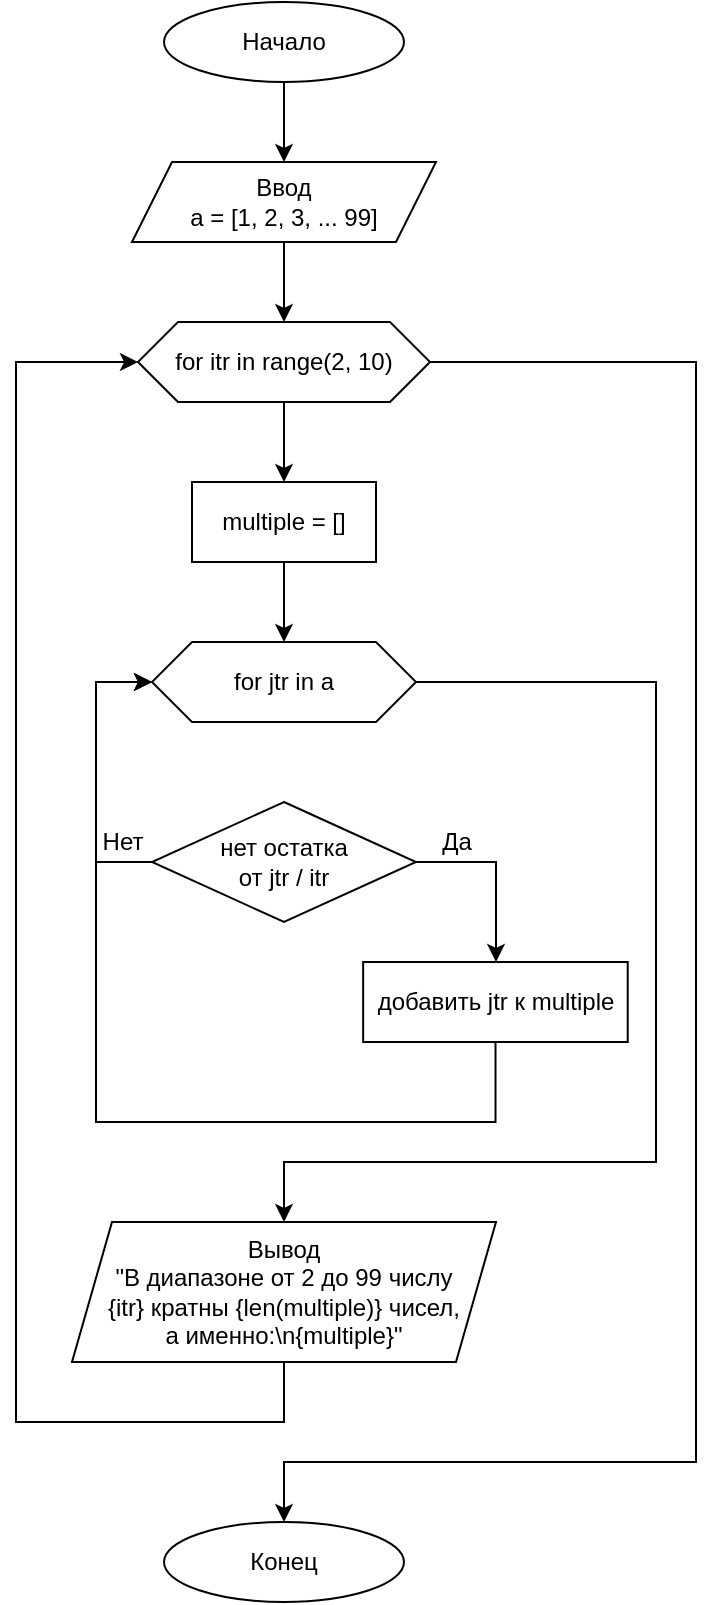 <mxfile version="14.1.3" type="device" pages="5"><diagram id="DB3IcydnX8_gcV_-hSNV" name="task-1"><mxGraphModel dx="1483" dy="701" grid="1" gridSize="10" guides="1" tooltips="1" connect="1" arrows="1" fold="1" page="1" pageScale="1" pageWidth="827" pageHeight="1169" math="0" shadow="0"><root><mxCell id="0"/><mxCell id="1" parent="0"/><mxCell id="Us2NLGrWoGSGucUbHt2E-3" value="" style="edgeStyle=orthogonalEdgeStyle;rounded=0;orthogonalLoop=1;jettySize=auto;html=1;" parent="1" source="Us2NLGrWoGSGucUbHt2E-1" target="Us2NLGrWoGSGucUbHt2E-2" edge="1"><mxGeometry relative="1" as="geometry"/></mxCell><mxCell id="Us2NLGrWoGSGucUbHt2E-1" value="Начало" style="ellipse;whiteSpace=wrap;html=1;" parent="1" vertex="1"><mxGeometry x="354" y="40" width="120" height="40" as="geometry"/></mxCell><mxCell id="Y20PhsPjcpeyEXJlOeka-4" value="" style="edgeStyle=orthogonalEdgeStyle;rounded=0;orthogonalLoop=1;jettySize=auto;html=1;" edge="1" parent="1" source="Us2NLGrWoGSGucUbHt2E-2" target="Y20PhsPjcpeyEXJlOeka-3"><mxGeometry relative="1" as="geometry"/></mxCell><mxCell id="Us2NLGrWoGSGucUbHt2E-2" value="Ввод&lt;br&gt;a = [1, 2, 3, ... 99]" style="shape=parallelogram;perimeter=parallelogramPerimeter;whiteSpace=wrap;html=1;fixedSize=1;" parent="1" vertex="1"><mxGeometry x="338" y="120" width="152" height="40" as="geometry"/></mxCell><mxCell id="Us2NLGrWoGSGucUbHt2E-55" value="Конец" style="ellipse;whiteSpace=wrap;html=1;" parent="1" vertex="1"><mxGeometry x="354.0" y="800" width="120" height="40" as="geometry"/></mxCell><mxCell id="Y20PhsPjcpeyEXJlOeka-6" value="" style="edgeStyle=orthogonalEdgeStyle;rounded=0;orthogonalLoop=1;jettySize=auto;html=1;" edge="1" parent="1" source="Y20PhsPjcpeyEXJlOeka-3" target="Y20PhsPjcpeyEXJlOeka-5"><mxGeometry relative="1" as="geometry"/></mxCell><mxCell id="Y20PhsPjcpeyEXJlOeka-22" style="edgeStyle=orthogonalEdgeStyle;rounded=0;orthogonalLoop=1;jettySize=auto;html=1;" edge="1" parent="1" source="Y20PhsPjcpeyEXJlOeka-3" target="Us2NLGrWoGSGucUbHt2E-55"><mxGeometry relative="1" as="geometry"><Array as="points"><mxPoint x="620" y="220"/><mxPoint x="620" y="770"/><mxPoint x="414" y="770"/></Array></mxGeometry></mxCell><mxCell id="Y20PhsPjcpeyEXJlOeka-3" value="for itr in range(2, 10)" style="shape=hexagon;perimeter=hexagonPerimeter2;whiteSpace=wrap;html=1;fixedSize=1;" vertex="1" parent="1"><mxGeometry x="341" y="200" width="146" height="40" as="geometry"/></mxCell><mxCell id="Y20PhsPjcpeyEXJlOeka-20" value="" style="edgeStyle=orthogonalEdgeStyle;rounded=0;orthogonalLoop=1;jettySize=auto;html=1;" edge="1" parent="1" source="Y20PhsPjcpeyEXJlOeka-5" target="Y20PhsPjcpeyEXJlOeka-7"><mxGeometry relative="1" as="geometry"/></mxCell><mxCell id="Y20PhsPjcpeyEXJlOeka-5" value="multiple = []" style="rounded=0;whiteSpace=wrap;html=1;" vertex="1" parent="1"><mxGeometry x="368" y="280" width="92" height="40" as="geometry"/></mxCell><mxCell id="Y20PhsPjcpeyEXJlOeka-18" style="edgeStyle=orthogonalEdgeStyle;rounded=0;orthogonalLoop=1;jettySize=auto;html=1;" edge="1" parent="1" source="Y20PhsPjcpeyEXJlOeka-7" target="Y20PhsPjcpeyEXJlOeka-17"><mxGeometry relative="1" as="geometry"><Array as="points"><mxPoint x="600" y="380"/><mxPoint x="600" y="620"/><mxPoint x="414" y="620"/></Array></mxGeometry></mxCell><mxCell id="Y20PhsPjcpeyEXJlOeka-7" value="for jtr in a" style="shape=hexagon;perimeter=hexagonPerimeter2;whiteSpace=wrap;html=1;fixedSize=1;" vertex="1" parent="1"><mxGeometry x="348" y="360" width="132" height="40" as="geometry"/></mxCell><mxCell id="Y20PhsPjcpeyEXJlOeka-11" style="edgeStyle=orthogonalEdgeStyle;rounded=0;orthogonalLoop=1;jettySize=auto;html=1;" edge="1" parent="1" source="Y20PhsPjcpeyEXJlOeka-8" target="Y20PhsPjcpeyEXJlOeka-9"><mxGeometry relative="1" as="geometry"><Array as="points"><mxPoint x="520" y="470"/></Array></mxGeometry></mxCell><mxCell id="Y20PhsPjcpeyEXJlOeka-13" style="edgeStyle=orthogonalEdgeStyle;rounded=0;orthogonalLoop=1;jettySize=auto;html=1;" edge="1" parent="1" source="Y20PhsPjcpeyEXJlOeka-8" target="Y20PhsPjcpeyEXJlOeka-7"><mxGeometry relative="1" as="geometry"><Array as="points"><mxPoint x="320" y="470"/><mxPoint x="320" y="380"/></Array></mxGeometry></mxCell><mxCell id="Y20PhsPjcpeyEXJlOeka-8" value="нет остатка &lt;br&gt;от jtr / itr" style="rhombus;whiteSpace=wrap;html=1;" vertex="1" parent="1"><mxGeometry x="348" y="440" width="132" height="60" as="geometry"/></mxCell><mxCell id="Y20PhsPjcpeyEXJlOeka-12" style="edgeStyle=orthogonalEdgeStyle;rounded=0;orthogonalLoop=1;jettySize=auto;html=1;entryX=0;entryY=0.5;entryDx=0;entryDy=0;" edge="1" parent="1" source="Y20PhsPjcpeyEXJlOeka-9" target="Y20PhsPjcpeyEXJlOeka-7"><mxGeometry relative="1" as="geometry"><Array as="points"><mxPoint x="520" y="600"/><mxPoint x="320" y="600"/><mxPoint x="320" y="380"/></Array></mxGeometry></mxCell><mxCell id="Y20PhsPjcpeyEXJlOeka-9" value="добавить jtr к multiple&lt;br&gt;" style="rounded=0;whiteSpace=wrap;html=1;" vertex="1" parent="1"><mxGeometry x="453.58" y="520" width="132.28" height="40" as="geometry"/></mxCell><mxCell id="Y20PhsPjcpeyEXJlOeka-14" value="Да" style="text;html=1;align=center;verticalAlign=middle;resizable=0;points=[];autosize=1;" vertex="1" parent="1"><mxGeometry x="485" y="450" width="30" height="20" as="geometry"/></mxCell><mxCell id="Y20PhsPjcpeyEXJlOeka-15" value="Нет" style="text;html=1;align=center;verticalAlign=middle;resizable=0;points=[];autosize=1;" vertex="1" parent="1"><mxGeometry x="313" y="450" width="40" height="20" as="geometry"/></mxCell><mxCell id="Y20PhsPjcpeyEXJlOeka-21" style="edgeStyle=orthogonalEdgeStyle;rounded=0;orthogonalLoop=1;jettySize=auto;html=1;" edge="1" parent="1" source="Y20PhsPjcpeyEXJlOeka-17" target="Y20PhsPjcpeyEXJlOeka-3"><mxGeometry relative="1" as="geometry"><Array as="points"><mxPoint x="414" y="750"/><mxPoint x="280" y="750"/><mxPoint x="280" y="220"/></Array></mxGeometry></mxCell><mxCell id="Y20PhsPjcpeyEXJlOeka-17" value="Вывод&lt;br&gt;&quot;В диапазоне от 2 до 99 числу &lt;br&gt;{itr} кратны {len(multiple)} чисел, &lt;br&gt;а именно:\n{multiple}&quot;" style="shape=parallelogram;perimeter=parallelogramPerimeter;whiteSpace=wrap;html=1;fixedSize=1;" vertex="1" parent="1"><mxGeometry x="308" y="650" width="212" height="70" as="geometry"/></mxCell></root></mxGraphModel></diagram><diagram id="hDinRj5Wgh10mVZzsK_I" name="task-2"><mxGraphModel dx="1221" dy="578" grid="1" gridSize="10" guides="1" tooltips="1" connect="1" arrows="1" fold="1" page="1" pageScale="1" pageWidth="827" pageHeight="1169" math="0" shadow="0"><root><mxCell id="Ckek4ClXFr1TWodyEkl6-0"/><mxCell id="Ckek4ClXFr1TWodyEkl6-1" parent="Ckek4ClXFr1TWodyEkl6-0"/><mxCell id="2WYxRCbJCAL1UQ80IgQv-22" value="" style="edgeStyle=orthogonalEdgeStyle;rounded=0;orthogonalLoop=1;jettySize=auto;html=1;" edge="1" parent="Ckek4ClXFr1TWodyEkl6-1" source="2WYxRCbJCAL1UQ80IgQv-1" target="2WYxRCbJCAL1UQ80IgQv-21"><mxGeometry relative="1" as="geometry"/></mxCell><mxCell id="2WYxRCbJCAL1UQ80IgQv-1" value="Начало" style="ellipse;whiteSpace=wrap;html=1;" vertex="1" parent="Ckek4ClXFr1TWodyEkl6-1"><mxGeometry x="354" y="40" width="120" height="40" as="geometry"/></mxCell><mxCell id="2WYxRCbJCAL1UQ80IgQv-24" style="edgeStyle=orthogonalEdgeStyle;rounded=0;orthogonalLoop=1;jettySize=auto;html=1;" edge="1" parent="Ckek4ClXFr1TWodyEkl6-1" source="2WYxRCbJCAL1UQ80IgQv-3" target="2WYxRCbJCAL1UQ80IgQv-9"><mxGeometry relative="1" as="geometry"/></mxCell><mxCell id="2WYxRCbJCAL1UQ80IgQv-3" value="Ввод&lt;br&gt;a = массив из 10 &lt;br&gt;случайных значений в&lt;br&gt;диапазоне от 1 до 100" style="shape=parallelogram;perimeter=parallelogramPerimeter;whiteSpace=wrap;html=1;fixedSize=1;" vertex="1" parent="Ckek4ClXFr1TWodyEkl6-1"><mxGeometry x="333" y="200" width="162" height="70" as="geometry"/></mxCell><mxCell id="2WYxRCbJCAL1UQ80IgQv-4" value="Конец" style="ellipse;whiteSpace=wrap;html=1;" vertex="1" parent="Ckek4ClXFr1TWodyEkl6-1"><mxGeometry x="354.0" y="780" width="120" height="40" as="geometry"/></mxCell><mxCell id="2WYxRCbJCAL1UQ80IgQv-8" value="" style="edgeStyle=orthogonalEdgeStyle;rounded=0;orthogonalLoop=1;jettySize=auto;html=1;" edge="1" parent="Ckek4ClXFr1TWodyEkl6-1" source="2WYxRCbJCAL1UQ80IgQv-9" target="2WYxRCbJCAL1UQ80IgQv-11"><mxGeometry relative="1" as="geometry"/></mxCell><mxCell id="2WYxRCbJCAL1UQ80IgQv-9" value="even = []" style="rounded=0;whiteSpace=wrap;html=1;" vertex="1" parent="Ckek4ClXFr1TWodyEkl6-1"><mxGeometry x="368" y="300" width="92" height="40" as="geometry"/></mxCell><mxCell id="2WYxRCbJCAL1UQ80IgQv-10" style="edgeStyle=orthogonalEdgeStyle;rounded=0;orthogonalLoop=1;jettySize=auto;html=1;" edge="1" parent="Ckek4ClXFr1TWodyEkl6-1" source="2WYxRCbJCAL1UQ80IgQv-11" target="2WYxRCbJCAL1UQ80IgQv-20"><mxGeometry relative="1" as="geometry"><Array as="points"><mxPoint x="600" y="400"/><mxPoint x="600" y="640"/><mxPoint x="414" y="640"/></Array></mxGeometry></mxCell><mxCell id="2WYxRCbJCAL1UQ80IgQv-11" value="for itr in a" style="shape=hexagon;perimeter=hexagonPerimeter2;whiteSpace=wrap;html=1;fixedSize=1;" vertex="1" parent="Ckek4ClXFr1TWodyEkl6-1"><mxGeometry x="348" y="380" width="132" height="40" as="geometry"/></mxCell><mxCell id="2WYxRCbJCAL1UQ80IgQv-12" style="edgeStyle=orthogonalEdgeStyle;rounded=0;orthogonalLoop=1;jettySize=auto;html=1;" edge="1" parent="Ckek4ClXFr1TWodyEkl6-1" source="2WYxRCbJCAL1UQ80IgQv-14" target="2WYxRCbJCAL1UQ80IgQv-16"><mxGeometry relative="1" as="geometry"><Array as="points"><mxPoint x="520" y="490"/></Array></mxGeometry></mxCell><mxCell id="2WYxRCbJCAL1UQ80IgQv-13" style="edgeStyle=orthogonalEdgeStyle;rounded=0;orthogonalLoop=1;jettySize=auto;html=1;" edge="1" parent="Ckek4ClXFr1TWodyEkl6-1" source="2WYxRCbJCAL1UQ80IgQv-14" target="2WYxRCbJCAL1UQ80IgQv-11"><mxGeometry relative="1" as="geometry"><Array as="points"><mxPoint x="320" y="490"/><mxPoint x="320" y="400"/></Array></mxGeometry></mxCell><mxCell id="2WYxRCbJCAL1UQ80IgQv-14" value="itr чётное" style="rhombus;whiteSpace=wrap;html=1;" vertex="1" parent="Ckek4ClXFr1TWodyEkl6-1"><mxGeometry x="348" y="460" width="132" height="60" as="geometry"/></mxCell><mxCell id="2WYxRCbJCAL1UQ80IgQv-15" style="edgeStyle=orthogonalEdgeStyle;rounded=0;orthogonalLoop=1;jettySize=auto;html=1;entryX=0;entryY=0.5;entryDx=0;entryDy=0;" edge="1" parent="Ckek4ClXFr1TWodyEkl6-1" source="2WYxRCbJCAL1UQ80IgQv-16" target="2WYxRCbJCAL1UQ80IgQv-11"><mxGeometry relative="1" as="geometry"><Array as="points"><mxPoint x="520" y="620"/><mxPoint x="320" y="620"/><mxPoint x="320" y="400"/></Array></mxGeometry></mxCell><mxCell id="2WYxRCbJCAL1UQ80IgQv-16" value="добавить индекс itr &lt;br&gt;к even" style="rounded=0;whiteSpace=wrap;html=1;" vertex="1" parent="Ckek4ClXFr1TWodyEkl6-1"><mxGeometry x="453.58" y="540" width="132.28" height="40" as="geometry"/></mxCell><mxCell id="2WYxRCbJCAL1UQ80IgQv-17" value="Да" style="text;html=1;align=center;verticalAlign=middle;resizable=0;points=[];autosize=1;" vertex="1" parent="Ckek4ClXFr1TWodyEkl6-1"><mxGeometry x="485" y="470" width="30" height="20" as="geometry"/></mxCell><mxCell id="2WYxRCbJCAL1UQ80IgQv-18" value="Нет" style="text;html=1;align=center;verticalAlign=middle;resizable=0;points=[];autosize=1;" vertex="1" parent="Ckek4ClXFr1TWodyEkl6-1"><mxGeometry x="313" y="470" width="40" height="20" as="geometry"/></mxCell><mxCell id="2WYxRCbJCAL1UQ80IgQv-26" value="" style="edgeStyle=orthogonalEdgeStyle;rounded=0;orthogonalLoop=1;jettySize=auto;html=1;" edge="1" parent="Ckek4ClXFr1TWodyEkl6-1" source="2WYxRCbJCAL1UQ80IgQv-20" target="2WYxRCbJCAL1UQ80IgQv-4"><mxGeometry relative="1" as="geometry"/></mxCell><mxCell id="2WYxRCbJCAL1UQ80IgQv-20" value="Вывод&lt;br&gt;&quot;В массиве {a} чётные элементы имеют следующие индексы\n\n{even}&quot;" style="shape=parallelogram;perimeter=parallelogramPerimeter;whiteSpace=wrap;html=1;fixedSize=1;" vertex="1" parent="Ckek4ClXFr1TWodyEkl6-1"><mxGeometry x="308" y="670" width="212" height="70" as="geometry"/></mxCell><mxCell id="2WYxRCbJCAL1UQ80IgQv-25" value="" style="edgeStyle=orthogonalEdgeStyle;rounded=0;orthogonalLoop=1;jettySize=auto;html=1;" edge="1" parent="Ckek4ClXFr1TWodyEkl6-1" source="2WYxRCbJCAL1UQ80IgQv-21" target="2WYxRCbJCAL1UQ80IgQv-3"><mxGeometry relative="1" as="geometry"/></mxCell><mxCell id="2WYxRCbJCAL1UQ80IgQv-21" value="from random import randrange" style="shape=process;whiteSpace=wrap;html=1;backgroundOutline=1;" vertex="1" parent="Ckek4ClXFr1TWodyEkl6-1"><mxGeometry x="354" y="120" width="120" height="40" as="geometry"/></mxCell></root></mxGraphModel></diagram><diagram id="s-kOjnGeBasFMV_8vofA" name="task-3"><mxGraphModel dx="1483" dy="701" grid="1" gridSize="10" guides="1" tooltips="1" connect="1" arrows="1" fold="1" page="1" pageScale="1" pageWidth="827" pageHeight="1169" math="0" shadow="0"><root><mxCell id="Mh0JNCT5WURyuZckLDWz-0"/><mxCell id="Mh0JNCT5WURyuZckLDWz-1" parent="Mh0JNCT5WURyuZckLDWz-0"/><mxCell id="eyWfOQ1TBajqiqTi3wOZ-20" value="" style="edgeStyle=orthogonalEdgeStyle;rounded=0;orthogonalLoop=1;jettySize=auto;html=1;" edge="1" parent="Mh0JNCT5WURyuZckLDWz-1" source="eyWfOQ1TBajqiqTi3wOZ-21" target="eyWfOQ1TBajqiqTi3wOZ-39"><mxGeometry relative="1" as="geometry"/></mxCell><mxCell id="eyWfOQ1TBajqiqTi3wOZ-21" value="Начало" style="ellipse;whiteSpace=wrap;html=1;" vertex="1" parent="Mh0JNCT5WURyuZckLDWz-1"><mxGeometry x="364" y="50" width="120" height="40" as="geometry"/></mxCell><mxCell id="eyWfOQ1TBajqiqTi3wOZ-55" value="" style="edgeStyle=orthogonalEdgeStyle;rounded=0;orthogonalLoop=1;jettySize=auto;html=1;" edge="1" parent="Mh0JNCT5WURyuZckLDWz-1" source="eyWfOQ1TBajqiqTi3wOZ-23" target="eyWfOQ1TBajqiqTi3wOZ-54"><mxGeometry relative="1" as="geometry"/></mxCell><mxCell id="eyWfOQ1TBajqiqTi3wOZ-23" value="Ввод&lt;br&gt;a = массив из 10 &lt;br&gt;случайных значений в&lt;br&gt;диапазоне от 1 до 100" style="shape=parallelogram;perimeter=parallelogramPerimeter;whiteSpace=wrap;html=1;fixedSize=1;" vertex="1" parent="Mh0JNCT5WURyuZckLDWz-1"><mxGeometry x="343" y="210" width="162" height="70" as="geometry"/></mxCell><mxCell id="eyWfOQ1TBajqiqTi3wOZ-24" value="Конец" style="ellipse;whiteSpace=wrap;html=1;" vertex="1" parent="Mh0JNCT5WURyuZckLDWz-1"><mxGeometry x="364.0" y="1120" width="120" height="40" as="geometry"/></mxCell><mxCell id="eyWfOQ1TBajqiqTi3wOZ-25" value="" style="edgeStyle=orthogonalEdgeStyle;rounded=0;orthogonalLoop=1;jettySize=auto;html=1;" edge="1" parent="Mh0JNCT5WURyuZckLDWz-1" source="eyWfOQ1TBajqiqTi3wOZ-26" target="eyWfOQ1TBajqiqTi3wOZ-28"><mxGeometry relative="1" as="geometry"/></mxCell><mxCell id="eyWfOQ1TBajqiqTi3wOZ-26" value="&lt;div&gt;max_i = [a[0], 0]&lt;/div&gt;&lt;div&gt;min_i = [a[0], 0]&lt;/div&gt;" style="rounded=0;whiteSpace=wrap;html=1;" vertex="1" parent="Mh0JNCT5WURyuZckLDWz-1"><mxGeometry x="378" y="410" width="92" height="40" as="geometry"/></mxCell><mxCell id="eyWfOQ1TBajqiqTi3wOZ-51" style="edgeStyle=orthogonalEdgeStyle;rounded=0;orthogonalLoop=1;jettySize=auto;html=1;" edge="1" parent="Mh0JNCT5WURyuZckLDWz-1" source="eyWfOQ1TBajqiqTi3wOZ-28" target="eyWfOQ1TBajqiqTi3wOZ-50"><mxGeometry relative="1" as="geometry"><Array as="points"><mxPoint x="600" y="510"/><mxPoint x="600" y="900"/><mxPoint x="424" y="900"/></Array></mxGeometry></mxCell><mxCell id="eyWfOQ1TBajqiqTi3wOZ-53" value="" style="edgeStyle=orthogonalEdgeStyle;rounded=0;orthogonalLoop=1;jettySize=auto;html=1;" edge="1" parent="Mh0JNCT5WURyuZckLDWz-1" source="eyWfOQ1TBajqiqTi3wOZ-28" target="eyWfOQ1TBajqiqTi3wOZ-31"><mxGeometry relative="1" as="geometry"/></mxCell><mxCell id="eyWfOQ1TBajqiqTi3wOZ-28" value="for i in range(0, len(a))" style="shape=hexagon;perimeter=hexagonPerimeter2;whiteSpace=wrap;html=1;fixedSize=1;" vertex="1" parent="Mh0JNCT5WURyuZckLDWz-1"><mxGeometry x="358" y="490" width="132" height="40" as="geometry"/></mxCell><mxCell id="eyWfOQ1TBajqiqTi3wOZ-29" style="edgeStyle=orthogonalEdgeStyle;rounded=0;orthogonalLoop=1;jettySize=auto;html=1;" edge="1" parent="Mh0JNCT5WURyuZckLDWz-1" source="eyWfOQ1TBajqiqTi3wOZ-31" target="eyWfOQ1TBajqiqTi3wOZ-33"><mxGeometry relative="1" as="geometry"><Array as="points"><mxPoint x="530" y="600"/></Array></mxGeometry></mxCell><mxCell id="eyWfOQ1TBajqiqTi3wOZ-46" style="edgeStyle=orthogonalEdgeStyle;rounded=0;orthogonalLoop=1;jettySize=auto;html=1;" edge="1" parent="Mh0JNCT5WURyuZckLDWz-1" source="eyWfOQ1TBajqiqTi3wOZ-31" target="eyWfOQ1TBajqiqTi3wOZ-41"><mxGeometry relative="1" as="geometry"><Array as="points"><mxPoint x="310" y="600"/><mxPoint x="310" y="710"/><mxPoint x="424" y="710"/></Array></mxGeometry></mxCell><mxCell id="eyWfOQ1TBajqiqTi3wOZ-31" value="max_i[0] &amp;lt; a[i]" style="rhombus;whiteSpace=wrap;html=1;" vertex="1" parent="Mh0JNCT5WURyuZckLDWz-1"><mxGeometry x="358" y="570" width="132" height="60" as="geometry"/></mxCell><mxCell id="eyWfOQ1TBajqiqTi3wOZ-45" style="edgeStyle=orthogonalEdgeStyle;rounded=0;orthogonalLoop=1;jettySize=auto;html=1;" edge="1" parent="Mh0JNCT5WURyuZckLDWz-1" source="eyWfOQ1TBajqiqTi3wOZ-33" target="eyWfOQ1TBajqiqTi3wOZ-41"><mxGeometry relative="1" as="geometry"><Array as="points"><mxPoint x="530" y="710"/><mxPoint x="424" y="710"/></Array></mxGeometry></mxCell><mxCell id="eyWfOQ1TBajqiqTi3wOZ-33" value="max_i[0] = a[i]&lt;br&gt;max_i[1] = i" style="rounded=0;whiteSpace=wrap;html=1;" vertex="1" parent="Mh0JNCT5WURyuZckLDWz-1"><mxGeometry x="479.44" y="650" width="100.56" height="40" as="geometry"/></mxCell><mxCell id="eyWfOQ1TBajqiqTi3wOZ-34" value="Да" style="text;html=1;align=center;verticalAlign=middle;resizable=0;points=[];autosize=1;" vertex="1" parent="Mh0JNCT5WURyuZckLDWz-1"><mxGeometry x="495" y="580" width="30" height="20" as="geometry"/></mxCell><mxCell id="eyWfOQ1TBajqiqTi3wOZ-35" value="Нет" style="text;html=1;align=center;verticalAlign=middle;resizable=0;points=[];autosize=1;" vertex="1" parent="Mh0JNCT5WURyuZckLDWz-1"><mxGeometry x="323" y="580" width="40" height="20" as="geometry"/></mxCell><mxCell id="eyWfOQ1TBajqiqTi3wOZ-36" value="" style="edgeStyle=orthogonalEdgeStyle;rounded=0;orthogonalLoop=1;jettySize=auto;html=1;" edge="1" parent="Mh0JNCT5WURyuZckLDWz-1" source="eyWfOQ1TBajqiqTi3wOZ-37" target="eyWfOQ1TBajqiqTi3wOZ-24"><mxGeometry relative="1" as="geometry"/></mxCell><mxCell id="eyWfOQ1TBajqiqTi3wOZ-37" value="Вывод&lt;br&gt;&quot;Массив целых чисел после перестановки максимального и минимального {a}&quot;" style="shape=parallelogram;perimeter=parallelogramPerimeter;whiteSpace=wrap;html=1;fixedSize=1;" vertex="1" parent="Mh0JNCT5WURyuZckLDWz-1"><mxGeometry x="318" y="1010" width="212" height="70" as="geometry"/></mxCell><mxCell id="eyWfOQ1TBajqiqTi3wOZ-38" value="" style="edgeStyle=orthogonalEdgeStyle;rounded=0;orthogonalLoop=1;jettySize=auto;html=1;" edge="1" parent="Mh0JNCT5WURyuZckLDWz-1" source="eyWfOQ1TBajqiqTi3wOZ-39" target="eyWfOQ1TBajqiqTi3wOZ-23"><mxGeometry relative="1" as="geometry"/></mxCell><mxCell id="eyWfOQ1TBajqiqTi3wOZ-39" value="from random import randrange" style="shape=process;whiteSpace=wrap;html=1;backgroundOutline=1;" vertex="1" parent="Mh0JNCT5WURyuZckLDWz-1"><mxGeometry x="364" y="130" width="120" height="40" as="geometry"/></mxCell><mxCell id="eyWfOQ1TBajqiqTi3wOZ-40" style="edgeStyle=orthogonalEdgeStyle;rounded=0;orthogonalLoop=1;jettySize=auto;html=1;" edge="1" parent="Mh0JNCT5WURyuZckLDWz-1" source="eyWfOQ1TBajqiqTi3wOZ-41" target="eyWfOQ1TBajqiqTi3wOZ-42"><mxGeometry relative="1" as="geometry"><Array as="points"><mxPoint x="530" y="770"/></Array></mxGeometry></mxCell><mxCell id="eyWfOQ1TBajqiqTi3wOZ-48" style="edgeStyle=orthogonalEdgeStyle;rounded=0;orthogonalLoop=1;jettySize=auto;html=1;" edge="1" parent="Mh0JNCT5WURyuZckLDWz-1" source="eyWfOQ1TBajqiqTi3wOZ-41" target="eyWfOQ1TBajqiqTi3wOZ-28"><mxGeometry relative="1" as="geometry"><Array as="points"><mxPoint x="310" y="770"/><mxPoint x="310" y="880"/><mxPoint x="280" y="880"/><mxPoint x="280" y="510"/></Array></mxGeometry></mxCell><mxCell id="eyWfOQ1TBajqiqTi3wOZ-41" value="min_i[0] &amp;gt; a[i]" style="rhombus;whiteSpace=wrap;html=1;" vertex="1" parent="Mh0JNCT5WURyuZckLDWz-1"><mxGeometry x="358" y="740" width="132" height="60" as="geometry"/></mxCell><mxCell id="eyWfOQ1TBajqiqTi3wOZ-47" style="edgeStyle=orthogonalEdgeStyle;rounded=0;orthogonalLoop=1;jettySize=auto;html=1;" edge="1" parent="Mh0JNCT5WURyuZckLDWz-1" source="eyWfOQ1TBajqiqTi3wOZ-42" target="eyWfOQ1TBajqiqTi3wOZ-28"><mxGeometry relative="1" as="geometry"><Array as="points"><mxPoint x="530" y="880"/><mxPoint x="280" y="880"/><mxPoint x="280" y="510"/></Array></mxGeometry></mxCell><mxCell id="eyWfOQ1TBajqiqTi3wOZ-42" value="min_i[0] = a[i]&lt;br&gt;min_i[1] = i" style="rounded=0;whiteSpace=wrap;html=1;" vertex="1" parent="Mh0JNCT5WURyuZckLDWz-1"><mxGeometry x="479.44" y="820" width="100.56" height="40" as="geometry"/></mxCell><mxCell id="eyWfOQ1TBajqiqTi3wOZ-43" value="Да" style="text;html=1;align=center;verticalAlign=middle;resizable=0;points=[];autosize=1;" vertex="1" parent="Mh0JNCT5WURyuZckLDWz-1"><mxGeometry x="495" y="750" width="30" height="20" as="geometry"/></mxCell><mxCell id="eyWfOQ1TBajqiqTi3wOZ-44" value="Нет" style="text;html=1;align=center;verticalAlign=middle;resizable=0;points=[];autosize=1;" vertex="1" parent="Mh0JNCT5WURyuZckLDWz-1"><mxGeometry x="318" y="750" width="40" height="20" as="geometry"/></mxCell><mxCell id="eyWfOQ1TBajqiqTi3wOZ-52" value="" style="edgeStyle=orthogonalEdgeStyle;rounded=0;orthogonalLoop=1;jettySize=auto;html=1;" edge="1" parent="Mh0JNCT5WURyuZckLDWz-1" source="eyWfOQ1TBajqiqTi3wOZ-50" target="eyWfOQ1TBajqiqTi3wOZ-37"><mxGeometry relative="1" as="geometry"/></mxCell><mxCell id="eyWfOQ1TBajqiqTi3wOZ-50" value="a[min_i[1]] = a[max_i[1]]&lt;br&gt;a[max_i[1]] = a[min_i[1]]" style="rounded=0;whiteSpace=wrap;html=1;" vertex="1" parent="Mh0JNCT5WURyuZckLDWz-1"><mxGeometry x="348" y="930" width="152" height="40" as="geometry"/></mxCell><mxCell id="eyWfOQ1TBajqiqTi3wOZ-56" value="" style="edgeStyle=orthogonalEdgeStyle;rounded=0;orthogonalLoop=1;jettySize=auto;html=1;" edge="1" parent="Mh0JNCT5WURyuZckLDWz-1" source="eyWfOQ1TBajqiqTi3wOZ-54" target="eyWfOQ1TBajqiqTi3wOZ-26"><mxGeometry relative="1" as="geometry"/></mxCell><mxCell id="eyWfOQ1TBajqiqTi3wOZ-54" value="Вывод&lt;br&gt;&quot;Исходный массив &lt;br&gt;целых чисел {a}&quot;" style="shape=parallelogram;perimeter=parallelogramPerimeter;whiteSpace=wrap;html=1;fixedSize=1;" vertex="1" parent="Mh0JNCT5WURyuZckLDWz-1"><mxGeometry x="348" y="320" width="152" height="60" as="geometry"/></mxCell></root></mxGraphModel></diagram><diagram id="d6JyEvTB0RhtS08Nl4QU" name="task-4"><mxGraphModel dx="1483" dy="701" grid="1" gridSize="10" guides="1" tooltips="1" connect="1" arrows="1" fold="1" page="1" pageScale="1" pageWidth="827" pageHeight="1169" math="0" shadow="0"><root><mxCell id="Ju0Beg2lQN0XosGJ5Upn-0"/><mxCell id="Ju0Beg2lQN0XosGJ5Upn-1" parent="Ju0Beg2lQN0XosGJ5Upn-0"/><mxCell id="pMEBlgWDfI8y9ahzJhkd-0" value="" style="edgeStyle=orthogonalEdgeStyle;rounded=0;orthogonalLoop=1;jettySize=auto;html=1;" edge="1" parent="Ju0Beg2lQN0XosGJ5Upn-1" source="pMEBlgWDfI8y9ahzJhkd-1" target="pMEBlgWDfI8y9ahzJhkd-20"><mxGeometry relative="1" as="geometry"/></mxCell><mxCell id="pMEBlgWDfI8y9ahzJhkd-1" value="Начало" style="ellipse;whiteSpace=wrap;html=1;" vertex="1" parent="Ju0Beg2lQN0XosGJ5Upn-1"><mxGeometry x="338" y="30" width="120" height="40" as="geometry"/></mxCell><mxCell id="pMEBlgWDfI8y9ahzJhkd-2" value="" style="edgeStyle=orthogonalEdgeStyle;rounded=0;orthogonalLoop=1;jettySize=auto;html=1;" edge="1" parent="Ju0Beg2lQN0XosGJ5Upn-1" source="pMEBlgWDfI8y9ahzJhkd-3" target="pMEBlgWDfI8y9ahzJhkd-31"><mxGeometry relative="1" as="geometry"/></mxCell><mxCell id="pMEBlgWDfI8y9ahzJhkd-3" value="Ввод&lt;br&gt;a = массив из 20 &lt;br&gt;случайных значений в&lt;br&gt;диапазоне от 1 до 10" style="shape=parallelogram;perimeter=parallelogramPerimeter;whiteSpace=wrap;html=1;fixedSize=1;" vertex="1" parent="Ju0Beg2lQN0XosGJ5Upn-1"><mxGeometry x="317" y="190" width="162" height="70" as="geometry"/></mxCell><mxCell id="pMEBlgWDfI8y9ahzJhkd-4" value="Конец" style="ellipse;whiteSpace=wrap;html=1;" vertex="1" parent="Ju0Beg2lQN0XosGJ5Upn-1"><mxGeometry x="338.0" y="990" width="120" height="40" as="geometry"/></mxCell><mxCell id="pMEBlgWDfI8y9ahzJhkd-5" value="" style="edgeStyle=orthogonalEdgeStyle;rounded=0;orthogonalLoop=1;jettySize=auto;html=1;" edge="1" parent="Ju0Beg2lQN0XosGJ5Upn-1" source="pMEBlgWDfI8y9ahzJhkd-6" target="pMEBlgWDfI8y9ahzJhkd-9"><mxGeometry relative="1" as="geometry"/></mxCell><mxCell id="pMEBlgWDfI8y9ahzJhkd-6" value="&lt;div&gt;com = [0, 0]&lt;/div&gt;" style="rounded=0;whiteSpace=wrap;html=1;" vertex="1" parent="Ju0Beg2lQN0XosGJ5Upn-1"><mxGeometry x="352" y="390" width="92" height="40" as="geometry"/></mxCell><mxCell id="pMEBlgWDfI8y9ahzJhkd-8" value="" style="edgeStyle=orthogonalEdgeStyle;rounded=0;orthogonalLoop=1;jettySize=auto;html=1;" edge="1" parent="Ju0Beg2lQN0XosGJ5Upn-1" source="pMEBlgWDfI8y9ahzJhkd-9" target="pMEBlgWDfI8y9ahzJhkd-12"><mxGeometry relative="1" as="geometry"/></mxCell><mxCell id="5YjzLV0Y8HkTBLJVNfHR-7" style="edgeStyle=orthogonalEdgeStyle;rounded=0;orthogonalLoop=1;jettySize=auto;html=1;" edge="1" parent="Ju0Beg2lQN0XosGJ5Upn-1" source="pMEBlgWDfI8y9ahzJhkd-9" target="5YjzLV0Y8HkTBLJVNfHR-2"><mxGeometry relative="1" as="geometry"><Array as="points"><mxPoint x="650" y="490"/><mxPoint x="650" y="740"/><mxPoint x="396" y="740"/></Array></mxGeometry></mxCell><mxCell id="pMEBlgWDfI8y9ahzJhkd-9" value="for itr in set(a)" style="shape=hexagon;perimeter=hexagonPerimeter2;whiteSpace=wrap;html=1;fixedSize=1;" vertex="1" parent="Ju0Beg2lQN0XosGJ5Upn-1"><mxGeometry x="332" y="470" width="132" height="40" as="geometry"/></mxCell><mxCell id="pMEBlgWDfI8y9ahzJhkd-32" style="edgeStyle=orthogonalEdgeStyle;rounded=0;orthogonalLoop=1;jettySize=auto;html=1;" edge="1" parent="Ju0Beg2lQN0XosGJ5Upn-1" source="pMEBlgWDfI8y9ahzJhkd-12" target="pMEBlgWDfI8y9ahzJhkd-14"><mxGeometry relative="1" as="geometry"><Array as="points"><mxPoint x="564" y="590"/></Array></mxGeometry></mxCell><mxCell id="pMEBlgWDfI8y9ahzJhkd-34" style="edgeStyle=orthogonalEdgeStyle;rounded=0;orthogonalLoop=1;jettySize=auto;html=1;" edge="1" parent="Ju0Beg2lQN0XosGJ5Upn-1" source="pMEBlgWDfI8y9ahzJhkd-12" target="pMEBlgWDfI8y9ahzJhkd-9"><mxGeometry relative="1" as="geometry"><Array as="points"><mxPoint x="240" y="590"/><mxPoint x="240" y="720"/><mxPoint x="230" y="720"/><mxPoint x="230" y="490"/></Array></mxGeometry></mxCell><mxCell id="pMEBlgWDfI8y9ahzJhkd-12" value="com[0] &amp;lt; a.count(itr) &lt;br&gt;and &lt;br&gt;a.count(itr) &amp;gt; 1" style="rhombus;whiteSpace=wrap;html=1;" vertex="1" parent="Ju0Beg2lQN0XosGJ5Upn-1"><mxGeometry x="295" y="550" width="206" height="80" as="geometry"/></mxCell><mxCell id="pMEBlgWDfI8y9ahzJhkd-33" style="edgeStyle=orthogonalEdgeStyle;rounded=0;orthogonalLoop=1;jettySize=auto;html=1;" edge="1" parent="Ju0Beg2lQN0XosGJ5Upn-1" source="pMEBlgWDfI8y9ahzJhkd-14" target="pMEBlgWDfI8y9ahzJhkd-9"><mxGeometry relative="1" as="geometry"><Array as="points"><mxPoint x="564" y="720"/><mxPoint x="230" y="720"/><mxPoint x="230" y="490"/></Array></mxGeometry></mxCell><mxCell id="pMEBlgWDfI8y9ahzJhkd-14" value="com[0] =itr&lt;br&gt;com[1] = a.count(itr)" style="rounded=0;whiteSpace=wrap;html=1;" vertex="1" parent="Ju0Beg2lQN0XosGJ5Upn-1"><mxGeometry x="501" y="650" width="126" height="40" as="geometry"/></mxCell><mxCell id="pMEBlgWDfI8y9ahzJhkd-15" value="Да" style="text;html=1;align=center;verticalAlign=middle;resizable=0;points=[];autosize=1;" vertex="1" parent="Ju0Beg2lQN0XosGJ5Upn-1"><mxGeometry x="530" y="565" width="30" height="20" as="geometry"/></mxCell><mxCell id="pMEBlgWDfI8y9ahzJhkd-16" value="Нет" style="text;html=1;align=center;verticalAlign=middle;resizable=0;points=[];autosize=1;" vertex="1" parent="Ju0Beg2lQN0XosGJ5Upn-1"><mxGeometry x="240" y="565" width="40" height="20" as="geometry"/></mxCell><mxCell id="pMEBlgWDfI8y9ahzJhkd-17" value="" style="edgeStyle=orthogonalEdgeStyle;rounded=0;orthogonalLoop=1;jettySize=auto;html=1;" edge="1" parent="Ju0Beg2lQN0XosGJ5Upn-1" source="pMEBlgWDfI8y9ahzJhkd-18" target="pMEBlgWDfI8y9ahzJhkd-4"><mxGeometry relative="1" as="geometry"><Array as="points"><mxPoint x="243" y="960"/><mxPoint x="398" y="960"/></Array></mxGeometry></mxCell><mxCell id="pMEBlgWDfI8y9ahzJhkd-18" value="Вывод&lt;br&gt;&quot;Наиболее часто встречающееся &lt;br&gt;число {com[0]} встречается &lt;br&gt;{com[1]} раз&quot;" style="shape=parallelogram;perimeter=parallelogramPerimeter;whiteSpace=wrap;html=1;fixedSize=1;" vertex="1" parent="Ju0Beg2lQN0XosGJ5Upn-1"><mxGeometry x="134" y="840" width="218" height="70" as="geometry"/></mxCell><mxCell id="pMEBlgWDfI8y9ahzJhkd-19" value="" style="edgeStyle=orthogonalEdgeStyle;rounded=0;orthogonalLoop=1;jettySize=auto;html=1;" edge="1" parent="Ju0Beg2lQN0XosGJ5Upn-1" source="pMEBlgWDfI8y9ahzJhkd-20" target="pMEBlgWDfI8y9ahzJhkd-3"><mxGeometry relative="1" as="geometry"/></mxCell><mxCell id="pMEBlgWDfI8y9ahzJhkd-20" value="from random import randrange" style="shape=process;whiteSpace=wrap;html=1;backgroundOutline=1;" vertex="1" parent="Ju0Beg2lQN0XosGJ5Upn-1"><mxGeometry x="338" y="110" width="120" height="40" as="geometry"/></mxCell><mxCell id="pMEBlgWDfI8y9ahzJhkd-30" value="" style="edgeStyle=orthogonalEdgeStyle;rounded=0;orthogonalLoop=1;jettySize=auto;html=1;" edge="1" parent="Ju0Beg2lQN0XosGJ5Upn-1" source="pMEBlgWDfI8y9ahzJhkd-31" target="pMEBlgWDfI8y9ahzJhkd-6"><mxGeometry relative="1" as="geometry"/></mxCell><mxCell id="pMEBlgWDfI8y9ahzJhkd-31" value="Вывод&lt;br&gt;&quot;Исходный массив &lt;br&gt;целых чисел {a}&quot;" style="shape=parallelogram;perimeter=parallelogramPerimeter;whiteSpace=wrap;html=1;fixedSize=1;" vertex="1" parent="Ju0Beg2lQN0XosGJ5Upn-1"><mxGeometry x="322" y="300" width="152" height="60" as="geometry"/></mxCell><mxCell id="5YjzLV0Y8HkTBLJVNfHR-9" style="edgeStyle=orthogonalEdgeStyle;rounded=0;orthogonalLoop=1;jettySize=auto;html=1;" edge="1" parent="Ju0Beg2lQN0XosGJ5Upn-1" source="5YjzLV0Y8HkTBLJVNfHR-2" target="pMEBlgWDfI8y9ahzJhkd-18"><mxGeometry relative="1" as="geometry"><Array as="points"><mxPoint x="243" y="800"/></Array></mxGeometry></mxCell><mxCell id="5YjzLV0Y8HkTBLJVNfHR-10" style="edgeStyle=orthogonalEdgeStyle;rounded=0;orthogonalLoop=1;jettySize=auto;html=1;" edge="1" parent="Ju0Beg2lQN0XosGJ5Upn-1" source="5YjzLV0Y8HkTBLJVNfHR-2" target="5YjzLV0Y8HkTBLJVNfHR-8"><mxGeometry relative="1" as="geometry"><Array as="points"><mxPoint x="539" y="800"/></Array></mxGeometry></mxCell><mxCell id="5YjzLV0Y8HkTBLJVNfHR-2" value="com[0] == 0" style="rhombus;whiteSpace=wrap;html=1;" vertex="1" parent="Ju0Beg2lQN0XosGJ5Upn-1"><mxGeometry x="330" y="770" width="132" height="60" as="geometry"/></mxCell><mxCell id="5YjzLV0Y8HkTBLJVNfHR-5" value="Да" style="text;html=1;align=center;verticalAlign=middle;resizable=0;points=[];autosize=1;" vertex="1" parent="Ju0Beg2lQN0XosGJ5Upn-1"><mxGeometry x="490" y="780" width="30" height="20" as="geometry"/></mxCell><mxCell id="5YjzLV0Y8HkTBLJVNfHR-6" value="Нет" style="text;html=1;align=center;verticalAlign=middle;resizable=0;points=[];autosize=1;" vertex="1" parent="Ju0Beg2lQN0XosGJ5Upn-1"><mxGeometry x="270" y="780" width="40" height="20" as="geometry"/></mxCell><mxCell id="5YjzLV0Y8HkTBLJVNfHR-11" style="edgeStyle=orthogonalEdgeStyle;rounded=0;orthogonalLoop=1;jettySize=auto;html=1;" edge="1" parent="Ju0Beg2lQN0XosGJ5Upn-1" source="5YjzLV0Y8HkTBLJVNfHR-8" target="pMEBlgWDfI8y9ahzJhkd-4"><mxGeometry relative="1" as="geometry"><Array as="points"><mxPoint x="539" y="960"/><mxPoint x="398" y="960"/></Array></mxGeometry></mxCell><mxCell id="5YjzLV0Y8HkTBLJVNfHR-8" value="Вывод&lt;br&gt;&quot;Все числа встречаются &lt;br&gt;одинаковое количество раз&quot;" style="shape=parallelogram;perimeter=parallelogramPerimeter;whiteSpace=wrap;html=1;fixedSize=1;" vertex="1" parent="Ju0Beg2lQN0XosGJ5Upn-1"><mxGeometry x="444" y="840" width="189" height="50" as="geometry"/></mxCell></root></mxGraphModel></diagram><diagram name="task-5" id="9EZOaXZWZaaVCVlP-Spp"><mxGraphModel dx="1730" dy="818" grid="1" gridSize="10" guides="1" tooltips="1" connect="1" arrows="1" fold="1" page="1" pageScale="1" pageWidth="827" pageHeight="1169" math="0" shadow="0"><root><mxCell id="cdBg_IY55w-5y_NuBV_r-0"/><mxCell id="cdBg_IY55w-5y_NuBV_r-1" parent="cdBg_IY55w-5y_NuBV_r-0"/><mxCell id="qrhNX-Sr0xvO0BogL1km-0" value="" style="edgeStyle=orthogonalEdgeStyle;rounded=0;orthogonalLoop=1;jettySize=auto;html=1;" edge="1" parent="cdBg_IY55w-5y_NuBV_r-1" source="qrhNX-Sr0xvO0BogL1km-1" target="qrhNX-Sr0xvO0BogL1km-20"><mxGeometry relative="1" as="geometry"/></mxCell><mxCell id="qrhNX-Sr0xvO0BogL1km-1" value="Начало" style="ellipse;whiteSpace=wrap;html=1;" vertex="1" parent="cdBg_IY55w-5y_NuBV_r-1"><mxGeometry x="364" y="20" width="120" height="40" as="geometry"/></mxCell><mxCell id="qrhNX-Sr0xvO0BogL1km-2" value="" style="edgeStyle=orthogonalEdgeStyle;rounded=0;orthogonalLoop=1;jettySize=auto;html=1;" edge="1" parent="cdBg_IY55w-5y_NuBV_r-1" source="qrhNX-Sr0xvO0BogL1km-3" target="qrhNX-Sr0xvO0BogL1km-31"><mxGeometry relative="1" as="geometry"/></mxCell><mxCell id="qrhNX-Sr0xvO0BogL1km-3" value="Ввод&lt;br&gt;a = массив из 10 &lt;br&gt;случайных значений в&lt;br&gt;диапазоне от -100 до 100" style="shape=parallelogram;perimeter=parallelogramPerimeter;whiteSpace=wrap;html=1;fixedSize=1;" vertex="1" parent="cdBg_IY55w-5y_NuBV_r-1"><mxGeometry x="328" y="180" width="192" height="70" as="geometry"/></mxCell><mxCell id="qrhNX-Sr0xvO0BogL1km-4" value="Конец" style="ellipse;whiteSpace=wrap;html=1;" vertex="1" parent="cdBg_IY55w-5y_NuBV_r-1"><mxGeometry x="364.0" y="830" width="120" height="40" as="geometry"/></mxCell><mxCell id="qrhNX-Sr0xvO0BogL1km-5" value="" style="edgeStyle=orthogonalEdgeStyle;rounded=0;orthogonalLoop=1;jettySize=auto;html=1;" edge="1" parent="cdBg_IY55w-5y_NuBV_r-1" source="qrhNX-Sr0xvO0BogL1km-6" target="qrhNX-Sr0xvO0BogL1km-9"><mxGeometry relative="1" as="geometry"/></mxCell><mxCell id="qrhNX-Sr0xvO0BogL1km-6" value="&lt;div&gt;&lt;span&gt;min_i = [a[0], 0]&lt;/span&gt;&lt;br&gt;&lt;/div&gt;" style="rounded=0;whiteSpace=wrap;html=1;" vertex="1" parent="cdBg_IY55w-5y_NuBV_r-1"><mxGeometry x="378" y="380" width="92" height="40" as="geometry"/></mxCell><mxCell id="qrhNX-Sr0xvO0BogL1km-8" value="" style="edgeStyle=orthogonalEdgeStyle;rounded=0;orthogonalLoop=1;jettySize=auto;html=1;" edge="1" parent="cdBg_IY55w-5y_NuBV_r-1" source="qrhNX-Sr0xvO0BogL1km-9" target="qrhNX-Sr0xvO0BogL1km-12"><mxGeometry relative="1" as="geometry"/></mxCell><mxCell id="iWZOofLecEDH0WMLy-_d-5" style="edgeStyle=orthogonalEdgeStyle;rounded=0;orthogonalLoop=1;jettySize=auto;html=1;" edge="1" parent="cdBg_IY55w-5y_NuBV_r-1" source="qrhNX-Sr0xvO0BogL1km-9" target="qrhNX-Sr0xvO0BogL1km-18"><mxGeometry relative="1" as="geometry"><Array as="points"><mxPoint x="600" y="480"/><mxPoint x="600" y="700"/><mxPoint x="424" y="700"/></Array></mxGeometry></mxCell><mxCell id="qrhNX-Sr0xvO0BogL1km-9" value="for i in range(0, len(a))" style="shape=hexagon;perimeter=hexagonPerimeter2;whiteSpace=wrap;html=1;fixedSize=1;" vertex="1" parent="cdBg_IY55w-5y_NuBV_r-1"><mxGeometry x="358" y="460" width="132" height="40" as="geometry"/></mxCell><mxCell id="iWZOofLecEDH0WMLy-_d-1" style="edgeStyle=orthogonalEdgeStyle;rounded=0;orthogonalLoop=1;jettySize=auto;html=1;" edge="1" parent="cdBg_IY55w-5y_NuBV_r-1" source="qrhNX-Sr0xvO0BogL1km-12" target="qrhNX-Sr0xvO0BogL1km-14"><mxGeometry relative="1" as="geometry"><Array as="points"><mxPoint x="530" y="570"/></Array></mxGeometry></mxCell><mxCell id="iWZOofLecEDH0WMLy-_d-4" style="edgeStyle=orthogonalEdgeStyle;rounded=0;orthogonalLoop=1;jettySize=auto;html=1;" edge="1" parent="cdBg_IY55w-5y_NuBV_r-1" source="qrhNX-Sr0xvO0BogL1km-12" target="qrhNX-Sr0xvO0BogL1km-9"><mxGeometry relative="1" as="geometry"><Array as="points"><mxPoint x="310" y="570"/><mxPoint x="310" y="680"/><mxPoint x="280" y="680"/><mxPoint x="280" y="480"/></Array></mxGeometry></mxCell><mxCell id="qrhNX-Sr0xvO0BogL1km-12" value="min_i[0] &amp;gt; a[i] &lt;br&gt;and &lt;br&gt;a[i] &amp;lt; 0" style="rhombus;whiteSpace=wrap;html=1;" vertex="1" parent="cdBg_IY55w-5y_NuBV_r-1"><mxGeometry x="358" y="530" width="132" height="80" as="geometry"/></mxCell><mxCell id="iWZOofLecEDH0WMLy-_d-3" style="edgeStyle=orthogonalEdgeStyle;rounded=0;orthogonalLoop=1;jettySize=auto;html=1;" edge="1" parent="cdBg_IY55w-5y_NuBV_r-1" source="qrhNX-Sr0xvO0BogL1km-14" target="qrhNX-Sr0xvO0BogL1km-9"><mxGeometry relative="1" as="geometry"><Array as="points"><mxPoint x="530" y="680"/><mxPoint x="280" y="680"/><mxPoint x="280" y="480"/></Array></mxGeometry></mxCell><mxCell id="qrhNX-Sr0xvO0BogL1km-14" value="min_i[0] = a[i]&lt;br&gt;min_i[1] = i" style="rounded=0;whiteSpace=wrap;html=1;" vertex="1" parent="cdBg_IY55w-5y_NuBV_r-1"><mxGeometry x="479.44" y="620" width="100.56" height="40" as="geometry"/></mxCell><mxCell id="qrhNX-Sr0xvO0BogL1km-15" value="Да" style="text;html=1;align=center;verticalAlign=middle;resizable=0;points=[];autosize=1;" vertex="1" parent="cdBg_IY55w-5y_NuBV_r-1"><mxGeometry x="500" y="550" width="30" height="20" as="geometry"/></mxCell><mxCell id="qrhNX-Sr0xvO0BogL1km-16" value="Нет" style="text;html=1;align=center;verticalAlign=middle;resizable=0;points=[];autosize=1;" vertex="1" parent="cdBg_IY55w-5y_NuBV_r-1"><mxGeometry x="308" y="550" width="40" height="20" as="geometry"/></mxCell><mxCell id="qrhNX-Sr0xvO0BogL1km-17" value="" style="edgeStyle=orthogonalEdgeStyle;rounded=0;orthogonalLoop=1;jettySize=auto;html=1;" edge="1" parent="cdBg_IY55w-5y_NuBV_r-1" source="qrhNX-Sr0xvO0BogL1km-18" target="qrhNX-Sr0xvO0BogL1km-4"><mxGeometry relative="1" as="geometry"/></mxCell><mxCell id="qrhNX-Sr0xvO0BogL1km-18" value="Вывод&lt;br&gt;&quot;Максимальный отрицательный &lt;br&gt;элемент массива равен {min_i[0]} &lt;br&gt;и находится на позиции {min_i[1]}&quot;" style="shape=parallelogram;perimeter=parallelogramPerimeter;whiteSpace=wrap;html=1;fixedSize=1;" vertex="1" parent="cdBg_IY55w-5y_NuBV_r-1"><mxGeometry x="308" y="720" width="232" height="70" as="geometry"/></mxCell><mxCell id="qrhNX-Sr0xvO0BogL1km-19" value="" style="edgeStyle=orthogonalEdgeStyle;rounded=0;orthogonalLoop=1;jettySize=auto;html=1;" edge="1" parent="cdBg_IY55w-5y_NuBV_r-1" source="qrhNX-Sr0xvO0BogL1km-20" target="qrhNX-Sr0xvO0BogL1km-3"><mxGeometry relative="1" as="geometry"/></mxCell><mxCell id="qrhNX-Sr0xvO0BogL1km-20" value="from random import randrange" style="shape=process;whiteSpace=wrap;html=1;backgroundOutline=1;" vertex="1" parent="cdBg_IY55w-5y_NuBV_r-1"><mxGeometry x="364" y="100" width="120" height="40" as="geometry"/></mxCell><mxCell id="qrhNX-Sr0xvO0BogL1km-30" value="" style="edgeStyle=orthogonalEdgeStyle;rounded=0;orthogonalLoop=1;jettySize=auto;html=1;" edge="1" parent="cdBg_IY55w-5y_NuBV_r-1" source="qrhNX-Sr0xvO0BogL1km-31" target="qrhNX-Sr0xvO0BogL1km-6"><mxGeometry relative="1" as="geometry"/></mxCell><mxCell id="qrhNX-Sr0xvO0BogL1km-31" value="Вывод&lt;br&gt;&quot;Исходный массив &lt;br&gt;целых чисел {a}&quot;" style="shape=parallelogram;perimeter=parallelogramPerimeter;whiteSpace=wrap;html=1;fixedSize=1;" vertex="1" parent="cdBg_IY55w-5y_NuBV_r-1"><mxGeometry x="348" y="290" width="152" height="60" as="geometry"/></mxCell></root></mxGraphModel></diagram></mxfile>